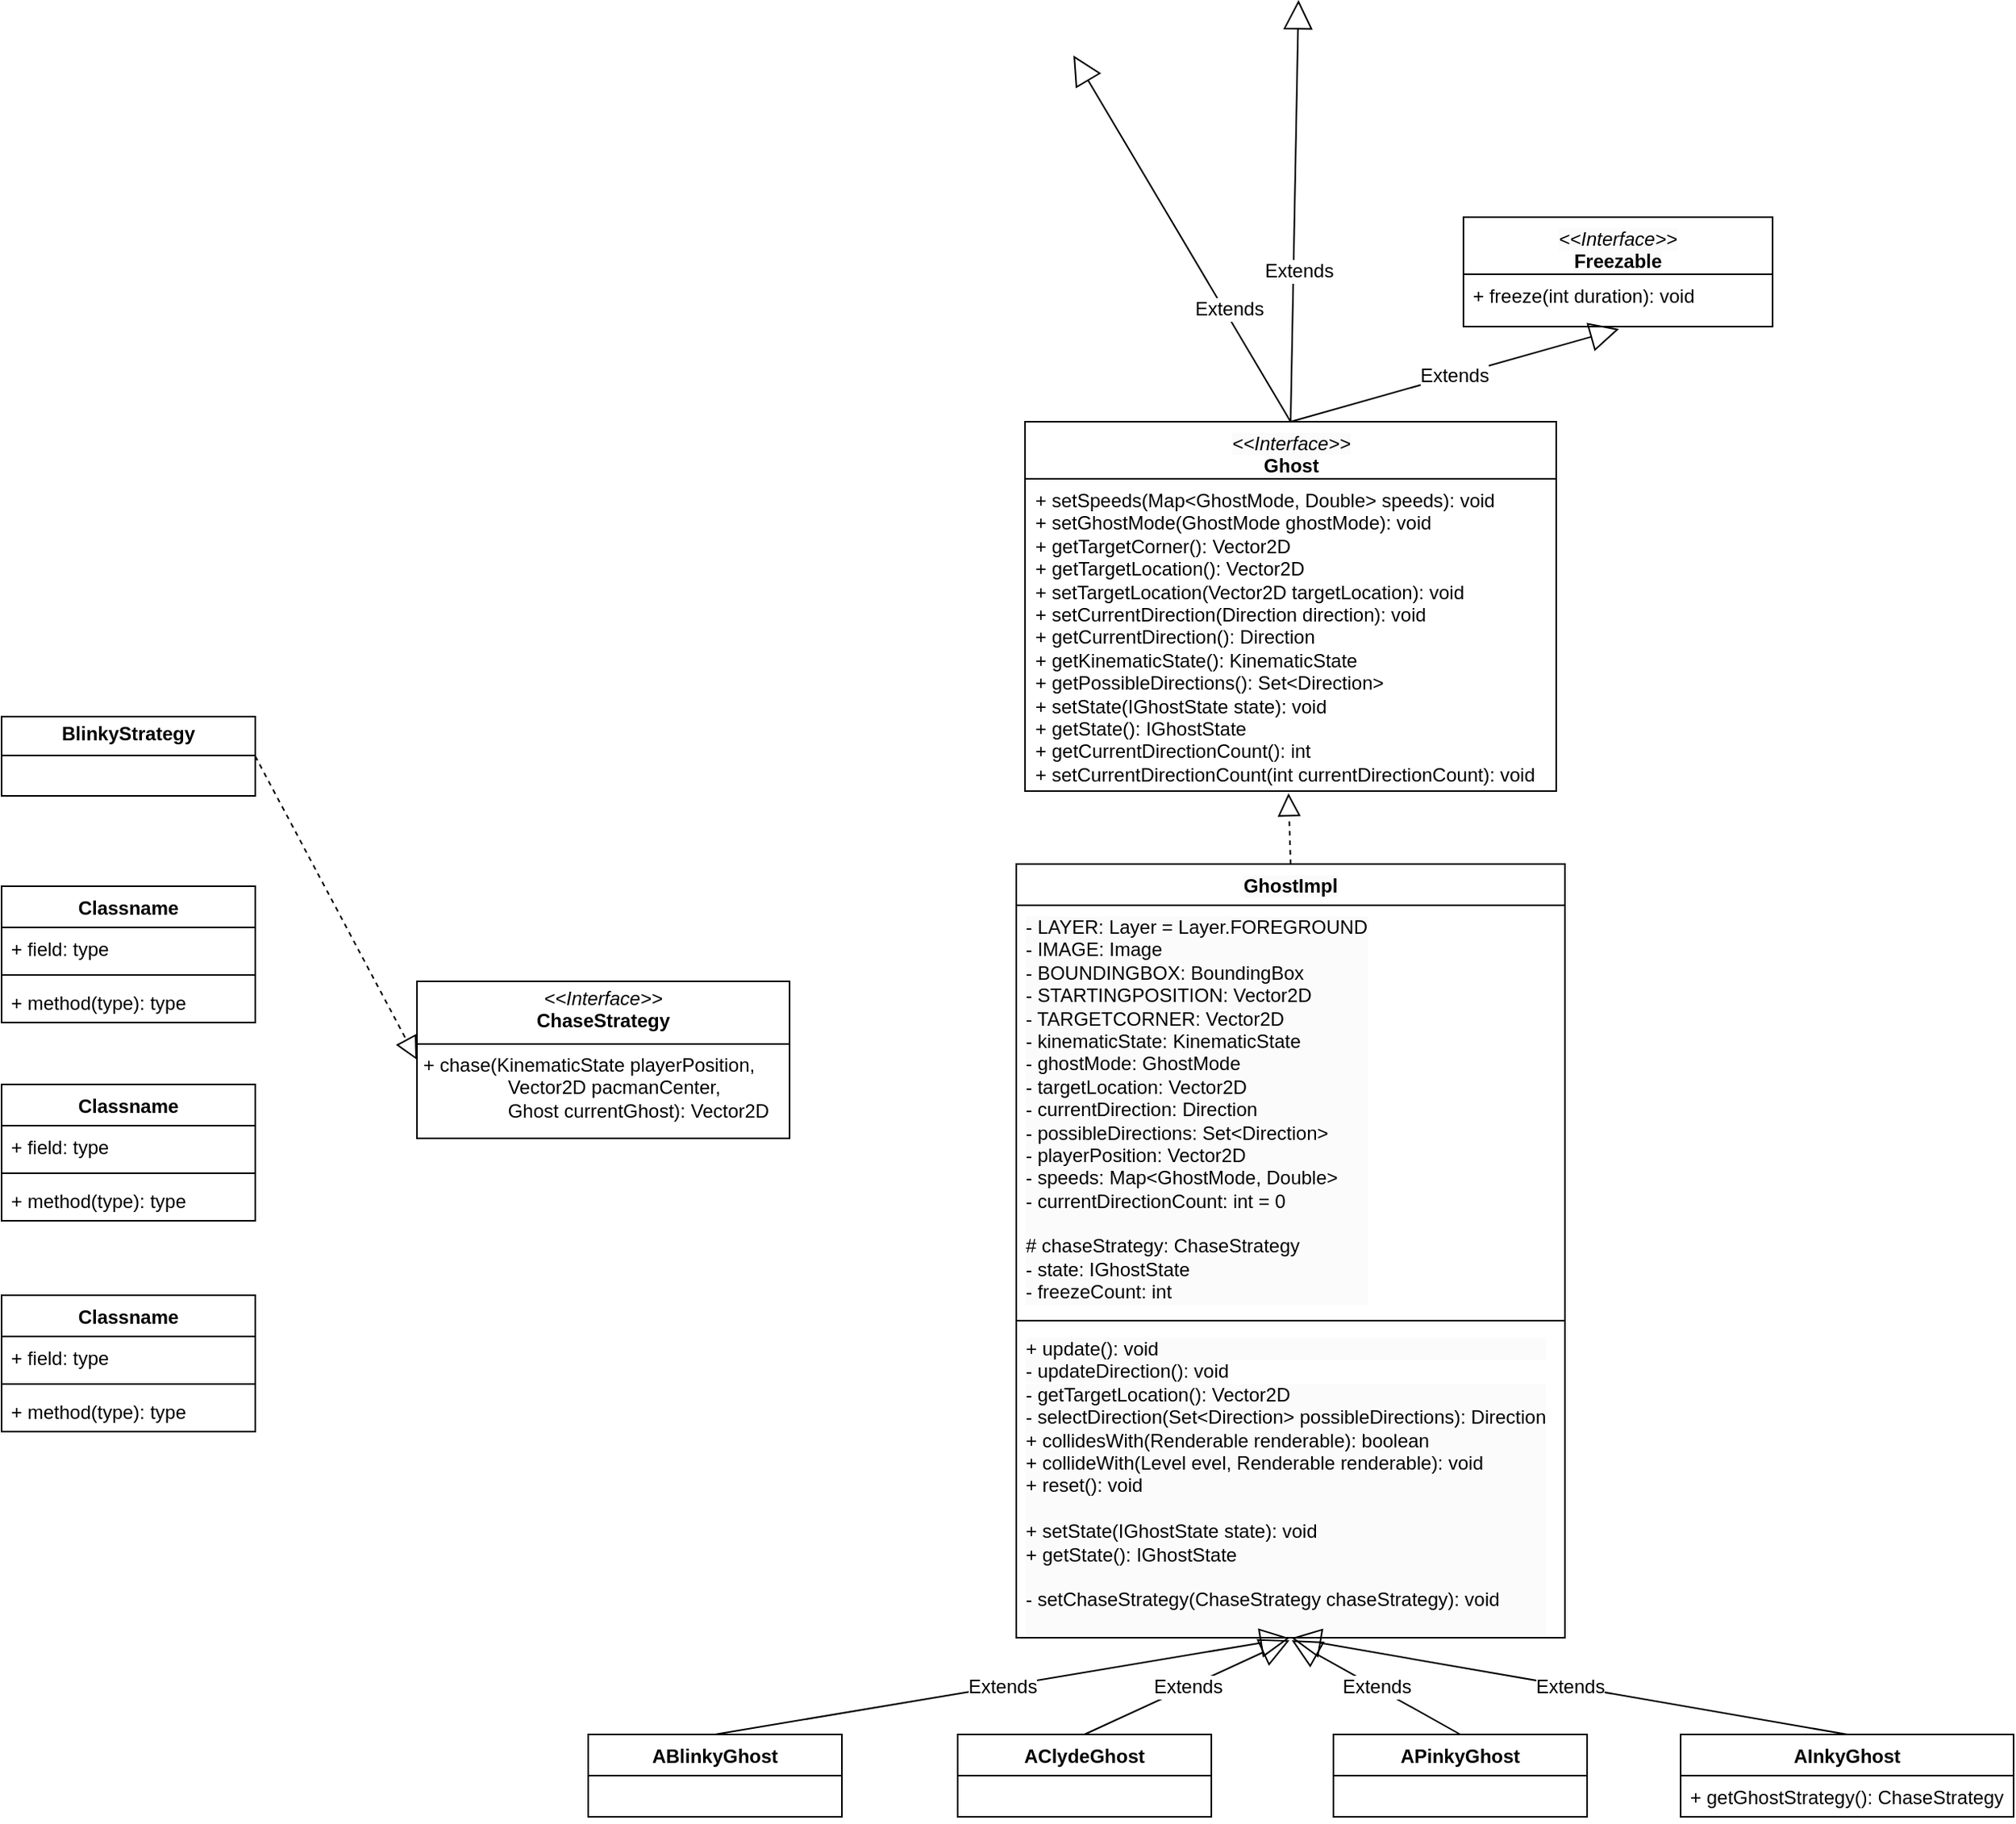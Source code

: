 <mxfile version="24.7.17">
  <diagram name="Page-1" id="vTZRo5Hn38DPCM6BCFyR">
    <mxGraphModel dx="1367" dy="1766" grid="0" gridSize="10" guides="1" tooltips="1" connect="1" arrows="1" fold="1" page="0" pageScale="1" pageWidth="850" pageHeight="1100" math="0" shadow="0">
      <root>
        <mxCell id="0" />
        <mxCell id="1" parent="0" />
        <mxCell id="TR5ZbvATBXByWpKUNYxo-5" value="&lt;span style=&quot;background-color: rgb(251, 251, 251);&quot;&gt;GhostImpl&lt;/span&gt;" style="swimlane;fontStyle=1;align=center;verticalAlign=top;childLayout=stackLayout;horizontal=1;startSize=26;horizontalStack=0;resizeParent=1;resizeParentMax=0;resizeLast=0;collapsible=1;marginBottom=0;whiteSpace=wrap;html=1;" parent="1" vertex="1">
          <mxGeometry x="-100" y="-318" width="346" height="488" as="geometry" />
        </mxCell>
        <mxCell id="TR5ZbvATBXByWpKUNYxo-6" value="&lt;span style=&quot;background-color: rgb(251, 251, 251);&quot;&gt;- LAYER: Layer = Layer.FOREGROUND&lt;/span&gt;&lt;div style=&quot;background-color: rgb(251, 251, 251);&quot;&gt;- IMAGE: Image&lt;/div&gt;&lt;div style=&quot;background-color: rgb(251, 251, 251);&quot;&gt;- BOUNDINGBOX: BoundingBox&lt;/div&gt;&lt;div style=&quot;background-color: rgb(251, 251, 251);&quot;&gt;- STARTINGPOSITION: Vector2D&lt;/div&gt;&lt;div style=&quot;background-color: rgb(251, 251, 251);&quot;&gt;- TARGETCORNER: Vector2D&lt;/div&gt;&lt;div style=&quot;background-color: rgb(251, 251, 251);&quot;&gt;- kinematicState: KinematicState&lt;/div&gt;&lt;div style=&quot;background-color: rgb(251, 251, 251);&quot;&gt;- ghostMode: GhostMode&lt;/div&gt;&lt;div style=&quot;background-color: rgb(251, 251, 251);&quot;&gt;- targetLocation: Vector2D&lt;/div&gt;&lt;div style=&quot;background-color: rgb(251, 251, 251);&quot;&gt;- currentDirection: Direction&lt;/div&gt;&lt;div style=&quot;background-color: rgb(251, 251, 251);&quot;&gt;- possibleDirections: Set&amp;lt;Direction&amp;gt;&lt;/div&gt;&lt;div style=&quot;background-color: rgb(251, 251, 251);&quot;&gt;- playerPosition: Vector2D&lt;/div&gt;&lt;div style=&quot;background-color: rgb(251, 251, 251);&quot;&gt;- speeds: Map&amp;lt;GhostMode, Double&amp;gt;&lt;/div&gt;&lt;div style=&quot;background-color: rgb(251, 251, 251);&quot;&gt;- currentDirectionCount: int = 0&lt;/div&gt;&lt;div style=&quot;background-color: rgb(251, 251, 251);&quot;&gt;&lt;br&gt;&lt;/div&gt;&lt;div style=&quot;background-color: rgb(251, 251, 251);&quot;&gt;# chaseStrategy: ChaseStrategy&lt;/div&gt;&lt;div style=&quot;background-color: rgb(251, 251, 251);&quot;&gt;- state: IGhostState&lt;/div&gt;&lt;div style=&quot;background-color: rgb(251, 251, 251);&quot;&gt;- freezeCount: int&lt;/div&gt;" style="text;strokeColor=none;fillColor=none;align=left;verticalAlign=top;spacingLeft=4;spacingRight=4;overflow=hidden;rotatable=0;points=[[0,0.5],[1,0.5]];portConstraint=eastwest;whiteSpace=wrap;html=1;" parent="TR5ZbvATBXByWpKUNYxo-5" vertex="1">
          <mxGeometry y="26" width="346" height="258" as="geometry" />
        </mxCell>
        <mxCell id="TR5ZbvATBXByWpKUNYxo-7" value="" style="line;strokeWidth=1;fillColor=none;align=left;verticalAlign=middle;spacingTop=-1;spacingLeft=3;spacingRight=3;rotatable=0;labelPosition=right;points=[];portConstraint=eastwest;strokeColor=inherit;" parent="TR5ZbvATBXByWpKUNYxo-5" vertex="1">
          <mxGeometry y="284" width="346" height="8" as="geometry" />
        </mxCell>
        <mxCell id="TR5ZbvATBXByWpKUNYxo-8" value="&lt;div style=&quot;background-color: rgb(251, 251, 251);&quot;&gt;+ update(): void&lt;/div&gt;&lt;span style=&quot;background-color: rgb(251, 251, 251);&quot;&gt;- updateDirection(): void&lt;/span&gt;&lt;div style=&quot;background-color: rgb(251, 251, 251);&quot;&gt;- getTargetLocation(): Vector2D&lt;br&gt;&lt;div&gt;- selectDirection(Set&amp;lt;Direction&amp;gt; possibleDirections): Direction&lt;/div&gt;&lt;/div&gt;&lt;div style=&quot;background-color: rgb(251, 251, 251);&quot;&gt;+ collidesWith(Renderable renderable): boolean&lt;/div&gt;&lt;div style=&quot;background-color: rgb(251, 251, 251);&quot;&gt;+ collideWith(Level evel, Renderable renderable): void&lt;/div&gt;&lt;div style=&quot;background-color: rgb(251, 251, 251);&quot;&gt;+ reset(): void&lt;/div&gt;&lt;div style=&quot;background-color: rgb(251, 251, 251);&quot;&gt;&amp;nbsp;&lt;/div&gt;&lt;div style=&quot;background-color: rgb(251, 251, 251);&quot;&gt;+ setState(IGhostState state): void&lt;br&gt;+ getState(): IGhostState&lt;br&gt;&lt;/div&gt;&lt;div style=&quot;background-color: rgb(251, 251, 251);&quot;&gt;&lt;br&gt;&lt;/div&gt;&lt;div style=&quot;background-color: rgb(251, 251, 251);&quot;&gt;- setChaseStrategy(ChaseStrategy chaseStrategy): void&lt;/div&gt;&lt;div style=&quot;background-color: rgb(251, 251, 251);&quot;&gt;&amp;nbsp;&lt;br&gt;&lt;/div&gt;" style="text;strokeColor=none;fillColor=none;align=left;verticalAlign=top;spacingLeft=4;spacingRight=4;overflow=hidden;rotatable=0;points=[[0,0.5],[1,0.5]];portConstraint=eastwest;whiteSpace=wrap;html=1;" parent="TR5ZbvATBXByWpKUNYxo-5" vertex="1">
          <mxGeometry y="292" width="346" height="196" as="geometry" />
        </mxCell>
        <mxCell id="TR5ZbvATBXByWpKUNYxo-10" value="&lt;i style=&quot;font-weight: 400; background-color: rgb(251, 251, 251);&quot;&gt;&amp;lt;&amp;lt;Interface&amp;gt;&amp;gt;&lt;/i&gt;&lt;br style=&quot;font-weight: 400; background-color: rgb(251, 251, 251);&quot;&gt;&lt;b style=&quot;background-color: rgb(251, 251, 251);&quot;&gt;Ghost&lt;/b&gt;&lt;div&gt;&lt;b style=&quot;background-color: rgb(251, 251, 251);&quot;&gt;&lt;br&gt;&lt;/b&gt;&lt;/div&gt;" style="swimlane;fontStyle=1;align=center;verticalAlign=top;childLayout=stackLayout;horizontal=1;startSize=36;horizontalStack=0;resizeParent=1;resizeParentMax=0;resizeLast=0;collapsible=1;marginBottom=0;whiteSpace=wrap;html=1;" parent="1" vertex="1">
          <mxGeometry x="-94.5" y="-597" width="335" height="233" as="geometry" />
        </mxCell>
        <mxCell id="TR5ZbvATBXByWpKUNYxo-13" value="+ setSpeeds(Map&amp;lt;GhostMode, Double&amp;gt; speeds): void&lt;br/&gt;+ setGhostMode(GhostMode ghostMode): void&lt;br/&gt;+ getTargetCorner(): Vector2D&lt;br/&gt;+ getTargetLocation(): Vector2D&lt;br/&gt;+ setTargetLocation(Vector2D targetLocation): void&lt;br/&gt;+ setCurrentDirection(Direction direction): void&lt;br/&gt;+ getCurrentDirection(): Direction&lt;br/&gt;+ getKinematicState(): KinematicState&lt;br/&gt;+ getPossibleDirections(): Set&amp;lt;Direction&amp;gt;&lt;br/&gt;+ setState(IGhostState state): void&lt;br/&gt;+ getState(): IGhostState&lt;br/&gt;+ getCurrentDirectionCount(): int&lt;br/&gt;+ setCurrentDirectionCount(int currentDirectionCount): void" style="text;strokeColor=none;fillColor=none;align=left;verticalAlign=top;spacingLeft=4;spacingRight=4;overflow=hidden;rotatable=0;points=[[0,0.5],[1,0.5]];portConstraint=eastwest;whiteSpace=wrap;html=1;" parent="TR5ZbvATBXByWpKUNYxo-10" vertex="1">
          <mxGeometry y="36" width="335" height="197" as="geometry" />
        </mxCell>
        <mxCell id="cGB3watTvd_KGCZ1ymHm-2" value="&lt;i style=&quot;font-weight: 400; background-color: rgb(251, 251, 251);&quot;&gt;&amp;lt;&amp;lt;Interface&amp;gt;&amp;gt;&lt;/i&gt;&lt;br style=&quot;font-weight: 400; background-color: rgb(251, 251, 251);&quot;&gt;&lt;b style=&quot;background-color: rgb(251, 251, 251);&quot;&gt;Freezable&lt;/b&gt;&lt;div&gt;&lt;b style=&quot;background-color: rgb(251, 251, 251);&quot;&gt;&lt;br&gt;&lt;/b&gt;&lt;/div&gt;" style="swimlane;fontStyle=1;align=center;verticalAlign=top;childLayout=stackLayout;horizontal=1;startSize=36;horizontalStack=0;resizeParent=1;resizeParentMax=0;resizeLast=0;collapsible=1;marginBottom=0;whiteSpace=wrap;html=1;" vertex="1" parent="1">
          <mxGeometry x="182" y="-726" width="195" height="69" as="geometry" />
        </mxCell>
        <mxCell id="cGB3watTvd_KGCZ1ymHm-3" value="&lt;div&gt;+ freeze(int duration): void&lt;/div&gt;&lt;div&gt;&lt;br&gt;&lt;/div&gt;" style="text;strokeColor=none;fillColor=none;align=left;verticalAlign=top;spacingLeft=4;spacingRight=4;overflow=hidden;rotatable=0;points=[[0,0.5],[1,0.5]];portConstraint=eastwest;whiteSpace=wrap;html=1;" vertex="1" parent="cGB3watTvd_KGCZ1ymHm-2">
          <mxGeometry y="36" width="195" height="33" as="geometry" />
        </mxCell>
        <mxCell id="cGB3watTvd_KGCZ1ymHm-5" value="Extends" style="endArrow=block;endSize=16;endFill=0;html=1;rounded=0;fontSize=12;curved=1;exitX=0.5;exitY=0;exitDx=0;exitDy=0;entryX=0.503;entryY=1.046;entryDx=0;entryDy=0;entryPerimeter=0;" edge="1" parent="1" source="TR5ZbvATBXByWpKUNYxo-10" target="cGB3watTvd_KGCZ1ymHm-3">
          <mxGeometry width="160" relative="1" as="geometry">
            <mxPoint x="105" y="-788" as="sourcePoint" />
            <mxPoint x="265" y="-788" as="targetPoint" />
          </mxGeometry>
        </mxCell>
        <mxCell id="cGB3watTvd_KGCZ1ymHm-6" value="Extends" style="endArrow=block;endSize=16;endFill=0;html=1;rounded=0;fontSize=12;curved=1;exitX=0.5;exitY=0;exitDx=0;exitDy=0;" edge="1" parent="1" source="TR5ZbvATBXByWpKUNYxo-10">
          <mxGeometry x="-0.397" y="-3" width="160" relative="1" as="geometry">
            <mxPoint x="105" y="-788" as="sourcePoint" />
            <mxPoint x="-64" y="-828" as="targetPoint" />
            <mxPoint as="offset" />
          </mxGeometry>
        </mxCell>
        <mxCell id="cGB3watTvd_KGCZ1ymHm-7" value="Extends" style="endArrow=block;endSize=16;endFill=0;html=1;rounded=0;fontSize=12;curved=1;exitX=0.5;exitY=0;exitDx=0;exitDy=0;" edge="1" parent="1" source="TR5ZbvATBXByWpKUNYxo-10">
          <mxGeometry x="-0.285" y="-3" width="160" relative="1" as="geometry">
            <mxPoint x="105" y="-788" as="sourcePoint" />
            <mxPoint x="78" y="-863" as="targetPoint" />
            <mxPoint as="offset" />
          </mxGeometry>
        </mxCell>
        <mxCell id="cGB3watTvd_KGCZ1ymHm-8" value="" style="endArrow=block;dashed=1;endFill=0;endSize=12;html=1;rounded=0;fontSize=12;curved=1;exitX=0.5;exitY=0;exitDx=0;exitDy=0;entryX=0.496;entryY=1.007;entryDx=0;entryDy=0;entryPerimeter=0;" edge="1" parent="1" source="TR5ZbvATBXByWpKUNYxo-5" target="TR5ZbvATBXByWpKUNYxo-13">
          <mxGeometry width="160" relative="1" as="geometry">
            <mxPoint x="105" y="-435" as="sourcePoint" />
            <mxPoint x="265" y="-435" as="targetPoint" />
          </mxGeometry>
        </mxCell>
        <mxCell id="cGB3watTvd_KGCZ1ymHm-9" value="ABlinkyGhost" style="swimlane;fontStyle=1;align=center;verticalAlign=top;childLayout=stackLayout;horizontal=1;startSize=26;horizontalStack=0;resizeParent=1;resizeParentMax=0;resizeLast=0;collapsible=1;marginBottom=0;whiteSpace=wrap;html=1;" vertex="1" parent="1">
          <mxGeometry x="-370" y="231" width="160" height="52" as="geometry" />
        </mxCell>
        <mxCell id="cGB3watTvd_KGCZ1ymHm-13" value="AClydeGhost" style="swimlane;fontStyle=1;align=center;verticalAlign=top;childLayout=stackLayout;horizontal=1;startSize=26;horizontalStack=0;resizeParent=1;resizeParentMax=0;resizeLast=0;collapsible=1;marginBottom=0;whiteSpace=wrap;html=1;" vertex="1" parent="1">
          <mxGeometry x="-137" y="231" width="160" height="52" as="geometry" />
        </mxCell>
        <mxCell id="cGB3watTvd_KGCZ1ymHm-17" value="APinkyGhost" style="swimlane;fontStyle=1;align=center;verticalAlign=top;childLayout=stackLayout;horizontal=1;startSize=26;horizontalStack=0;resizeParent=1;resizeParentMax=0;resizeLast=0;collapsible=1;marginBottom=0;whiteSpace=wrap;html=1;" vertex="1" parent="1">
          <mxGeometry x="100" y="231" width="160" height="52" as="geometry" />
        </mxCell>
        <mxCell id="cGB3watTvd_KGCZ1ymHm-21" value="AInkyGhost" style="swimlane;fontStyle=1;align=center;verticalAlign=top;childLayout=stackLayout;horizontal=1;startSize=26;horizontalStack=0;resizeParent=1;resizeParentMax=0;resizeLast=0;collapsible=1;marginBottom=0;whiteSpace=wrap;html=1;" vertex="1" parent="1">
          <mxGeometry x="319" y="231" width="210" height="52" as="geometry" />
        </mxCell>
        <mxCell id="cGB3watTvd_KGCZ1ymHm-24" value="+ getGhostStrategy(): ChaseStrategy" style="text;strokeColor=none;fillColor=none;align=left;verticalAlign=top;spacingLeft=4;spacingRight=4;overflow=hidden;rotatable=0;points=[[0,0.5],[1,0.5]];portConstraint=eastwest;whiteSpace=wrap;html=1;" vertex="1" parent="cGB3watTvd_KGCZ1ymHm-21">
          <mxGeometry y="26" width="210" height="26" as="geometry" />
        </mxCell>
        <mxCell id="cGB3watTvd_KGCZ1ymHm-26" value="Extends" style="endArrow=block;endSize=16;endFill=0;html=1;rounded=0;fontSize=12;curved=1;exitX=0.5;exitY=0;exitDx=0;exitDy=0;entryX=0.498;entryY=1.001;entryDx=0;entryDy=0;entryPerimeter=0;" edge="1" parent="1" source="cGB3watTvd_KGCZ1ymHm-9" target="TR5ZbvATBXByWpKUNYxo-8">
          <mxGeometry width="160" relative="1" as="geometry">
            <mxPoint x="-116" y="208" as="sourcePoint" />
            <mxPoint x="44" y="208" as="targetPoint" />
          </mxGeometry>
        </mxCell>
        <mxCell id="cGB3watTvd_KGCZ1ymHm-27" value="Extends" style="endArrow=block;endSize=16;endFill=0;html=1;rounded=0;fontSize=12;curved=1;exitX=0.5;exitY=0;exitDx=0;exitDy=0;entryX=0.498;entryY=1.008;entryDx=0;entryDy=0;entryPerimeter=0;" edge="1" parent="1" source="cGB3watTvd_KGCZ1ymHm-13" target="TR5ZbvATBXByWpKUNYxo-8">
          <mxGeometry width="160" relative="1" as="geometry">
            <mxPoint x="-116" y="208" as="sourcePoint" />
            <mxPoint x="62" y="173" as="targetPoint" />
          </mxGeometry>
        </mxCell>
        <mxCell id="cGB3watTvd_KGCZ1ymHm-28" value="Extends" style="endArrow=block;endSize=16;endFill=0;html=1;rounded=0;fontSize=12;curved=1;exitX=0.5;exitY=0;exitDx=0;exitDy=0;entryX=0.502;entryY=1.008;entryDx=0;entryDy=0;entryPerimeter=0;" edge="1" parent="1" source="cGB3watTvd_KGCZ1ymHm-17" target="TR5ZbvATBXByWpKUNYxo-8">
          <mxGeometry width="160" relative="1" as="geometry">
            <mxPoint x="-116" y="208" as="sourcePoint" />
            <mxPoint x="44" y="208" as="targetPoint" />
          </mxGeometry>
        </mxCell>
        <mxCell id="cGB3watTvd_KGCZ1ymHm-29" value="Extends" style="endArrow=block;endSize=16;endFill=0;html=1;rounded=0;fontSize=12;curved=1;exitX=0.5;exitY=0;exitDx=0;exitDy=0;entryX=0.502;entryY=1.001;entryDx=0;entryDy=0;entryPerimeter=0;" edge="1" parent="1" source="cGB3watTvd_KGCZ1ymHm-21" target="TR5ZbvATBXByWpKUNYxo-8">
          <mxGeometry width="160" relative="1" as="geometry">
            <mxPoint x="-116" y="208" as="sourcePoint" />
            <mxPoint x="44" y="208" as="targetPoint" />
          </mxGeometry>
        </mxCell>
        <mxCell id="cGB3watTvd_KGCZ1ymHm-30" value="&lt;p style=&quot;margin:0px;margin-top:4px;text-align:center;&quot;&gt;&lt;i&gt;&amp;lt;&amp;lt;Interface&amp;gt;&amp;gt;&lt;/i&gt;&lt;br&gt;&lt;b&gt;ChaseStrategy&lt;/b&gt;&lt;/p&gt;&lt;hr size=&quot;1&quot; style=&quot;border-style:solid;&quot;&gt;&lt;p style=&quot;margin:0px;margin-left:4px;&quot;&gt;&lt;/p&gt;&lt;p style=&quot;margin:0px;margin-left:4px;&quot;&gt;+ chase(KinematicState playerPosition,&amp;nbsp;&lt;/p&gt;&lt;p style=&quot;margin:0px;margin-left:4px;&quot;&gt;&lt;span style=&quot;white-space: pre;&quot;&gt;&#x9;&lt;span style=&quot;white-space: pre;&quot;&gt;&#x9;&lt;/span&gt;&lt;/span&gt;Vector2D pacmanCenter,&amp;nbsp;&lt;/p&gt;&lt;p style=&quot;margin:0px;margin-left:4px;&quot;&gt;&lt;span style=&quot;white-space: pre;&quot;&gt;&#x9;&lt;/span&gt;&lt;span style=&quot;white-space: pre;&quot;&gt;&#x9;&lt;/span&gt;Ghost currentGhost): Vector2D&amp;nbsp;&lt;br&gt;&lt;/p&gt;" style="verticalAlign=top;align=left;overflow=fill;html=1;whiteSpace=wrap;" vertex="1" parent="1">
          <mxGeometry x="-478" y="-244" width="235" height="99" as="geometry" />
        </mxCell>
        <mxCell id="cGB3watTvd_KGCZ1ymHm-31" value="&lt;p style=&quot;margin:0px;margin-top:4px;text-align:center;&quot;&gt;&lt;b&gt;BlinkyStrategy&lt;/b&gt;&lt;/p&gt;&lt;hr size=&quot;1&quot; style=&quot;border-style:solid;&quot;&gt;&lt;p style=&quot;margin:0px;margin-left:4px;&quot;&gt;&lt;/p&gt;&lt;p style=&quot;margin:0px;margin-left:4px;&quot;&gt;&lt;br&gt;&lt;/p&gt;" style="verticalAlign=top;align=left;overflow=fill;html=1;whiteSpace=wrap;" vertex="1" parent="1">
          <mxGeometry x="-740" y="-411" width="160" height="50" as="geometry" />
        </mxCell>
        <mxCell id="cGB3watTvd_KGCZ1ymHm-32" value="Classname" style="swimlane;fontStyle=1;align=center;verticalAlign=top;childLayout=stackLayout;horizontal=1;startSize=26;horizontalStack=0;resizeParent=1;resizeParentMax=0;resizeLast=0;collapsible=1;marginBottom=0;whiteSpace=wrap;html=1;" vertex="1" parent="1">
          <mxGeometry x="-740" y="-304" width="160" height="86" as="geometry" />
        </mxCell>
        <mxCell id="cGB3watTvd_KGCZ1ymHm-33" value="+ field: type" style="text;strokeColor=none;fillColor=none;align=left;verticalAlign=top;spacingLeft=4;spacingRight=4;overflow=hidden;rotatable=0;points=[[0,0.5],[1,0.5]];portConstraint=eastwest;whiteSpace=wrap;html=1;" vertex="1" parent="cGB3watTvd_KGCZ1ymHm-32">
          <mxGeometry y="26" width="160" height="26" as="geometry" />
        </mxCell>
        <mxCell id="cGB3watTvd_KGCZ1ymHm-34" value="" style="line;strokeWidth=1;fillColor=none;align=left;verticalAlign=middle;spacingTop=-1;spacingLeft=3;spacingRight=3;rotatable=0;labelPosition=right;points=[];portConstraint=eastwest;strokeColor=inherit;" vertex="1" parent="cGB3watTvd_KGCZ1ymHm-32">
          <mxGeometry y="52" width="160" height="8" as="geometry" />
        </mxCell>
        <mxCell id="cGB3watTvd_KGCZ1ymHm-35" value="+ method(type): type" style="text;strokeColor=none;fillColor=none;align=left;verticalAlign=top;spacingLeft=4;spacingRight=4;overflow=hidden;rotatable=0;points=[[0,0.5],[1,0.5]];portConstraint=eastwest;whiteSpace=wrap;html=1;" vertex="1" parent="cGB3watTvd_KGCZ1ymHm-32">
          <mxGeometry y="60" width="160" height="26" as="geometry" />
        </mxCell>
        <mxCell id="cGB3watTvd_KGCZ1ymHm-36" value="Classname" style="swimlane;fontStyle=1;align=center;verticalAlign=top;childLayout=stackLayout;horizontal=1;startSize=26;horizontalStack=0;resizeParent=1;resizeParentMax=0;resizeLast=0;collapsible=1;marginBottom=0;whiteSpace=wrap;html=1;" vertex="1" parent="1">
          <mxGeometry x="-740" y="-179" width="160" height="86" as="geometry" />
        </mxCell>
        <mxCell id="cGB3watTvd_KGCZ1ymHm-37" value="+ field: type" style="text;strokeColor=none;fillColor=none;align=left;verticalAlign=top;spacingLeft=4;spacingRight=4;overflow=hidden;rotatable=0;points=[[0,0.5],[1,0.5]];portConstraint=eastwest;whiteSpace=wrap;html=1;" vertex="1" parent="cGB3watTvd_KGCZ1ymHm-36">
          <mxGeometry y="26" width="160" height="26" as="geometry" />
        </mxCell>
        <mxCell id="cGB3watTvd_KGCZ1ymHm-38" value="" style="line;strokeWidth=1;fillColor=none;align=left;verticalAlign=middle;spacingTop=-1;spacingLeft=3;spacingRight=3;rotatable=0;labelPosition=right;points=[];portConstraint=eastwest;strokeColor=inherit;" vertex="1" parent="cGB3watTvd_KGCZ1ymHm-36">
          <mxGeometry y="52" width="160" height="8" as="geometry" />
        </mxCell>
        <mxCell id="cGB3watTvd_KGCZ1ymHm-39" value="+ method(type): type" style="text;strokeColor=none;fillColor=none;align=left;verticalAlign=top;spacingLeft=4;spacingRight=4;overflow=hidden;rotatable=0;points=[[0,0.5],[1,0.5]];portConstraint=eastwest;whiteSpace=wrap;html=1;" vertex="1" parent="cGB3watTvd_KGCZ1ymHm-36">
          <mxGeometry y="60" width="160" height="26" as="geometry" />
        </mxCell>
        <mxCell id="cGB3watTvd_KGCZ1ymHm-40" value="Classname" style="swimlane;fontStyle=1;align=center;verticalAlign=top;childLayout=stackLayout;horizontal=1;startSize=26;horizontalStack=0;resizeParent=1;resizeParentMax=0;resizeLast=0;collapsible=1;marginBottom=0;whiteSpace=wrap;html=1;" vertex="1" parent="1">
          <mxGeometry x="-740" y="-46" width="160" height="86" as="geometry" />
        </mxCell>
        <mxCell id="cGB3watTvd_KGCZ1ymHm-41" value="+ field: type" style="text;strokeColor=none;fillColor=none;align=left;verticalAlign=top;spacingLeft=4;spacingRight=4;overflow=hidden;rotatable=0;points=[[0,0.5],[1,0.5]];portConstraint=eastwest;whiteSpace=wrap;html=1;" vertex="1" parent="cGB3watTvd_KGCZ1ymHm-40">
          <mxGeometry y="26" width="160" height="26" as="geometry" />
        </mxCell>
        <mxCell id="cGB3watTvd_KGCZ1ymHm-42" value="" style="line;strokeWidth=1;fillColor=none;align=left;verticalAlign=middle;spacingTop=-1;spacingLeft=3;spacingRight=3;rotatable=0;labelPosition=right;points=[];portConstraint=eastwest;strokeColor=inherit;" vertex="1" parent="cGB3watTvd_KGCZ1ymHm-40">
          <mxGeometry y="52" width="160" height="8" as="geometry" />
        </mxCell>
        <mxCell id="cGB3watTvd_KGCZ1ymHm-43" value="+ method(type): type" style="text;strokeColor=none;fillColor=none;align=left;verticalAlign=top;spacingLeft=4;spacingRight=4;overflow=hidden;rotatable=0;points=[[0,0.5],[1,0.5]];portConstraint=eastwest;whiteSpace=wrap;html=1;" vertex="1" parent="cGB3watTvd_KGCZ1ymHm-40">
          <mxGeometry y="60" width="160" height="26" as="geometry" />
        </mxCell>
        <mxCell id="cGB3watTvd_KGCZ1ymHm-44" value="" style="endArrow=block;dashed=1;endFill=0;endSize=12;html=1;rounded=0;fontSize=12;curved=1;exitX=1;exitY=0.5;exitDx=0;exitDy=0;entryX=0;entryY=0.5;entryDx=0;entryDy=0;" edge="1" parent="1" source="cGB3watTvd_KGCZ1ymHm-31" target="cGB3watTvd_KGCZ1ymHm-30">
          <mxGeometry width="160" relative="1" as="geometry">
            <mxPoint x="-664" y="-213" as="sourcePoint" />
            <mxPoint x="-504" y="-213" as="targetPoint" />
          </mxGeometry>
        </mxCell>
      </root>
    </mxGraphModel>
  </diagram>
</mxfile>

